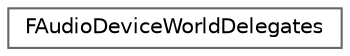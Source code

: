 digraph "Graphical Class Hierarchy"
{
 // INTERACTIVE_SVG=YES
 // LATEX_PDF_SIZE
  bgcolor="transparent";
  edge [fontname=Helvetica,fontsize=10,labelfontname=Helvetica,labelfontsize=10];
  node [fontname=Helvetica,fontsize=10,shape=box,height=0.2,width=0.4];
  rankdir="LR";
  Node0 [id="Node000000",label="FAudioDeviceWorldDelegates",height=0.2,width=0.4,color="grey40", fillcolor="white", style="filled",URL="$de/d65/classFAudioDeviceWorldDelegates.html",tooltip=" "];
}
